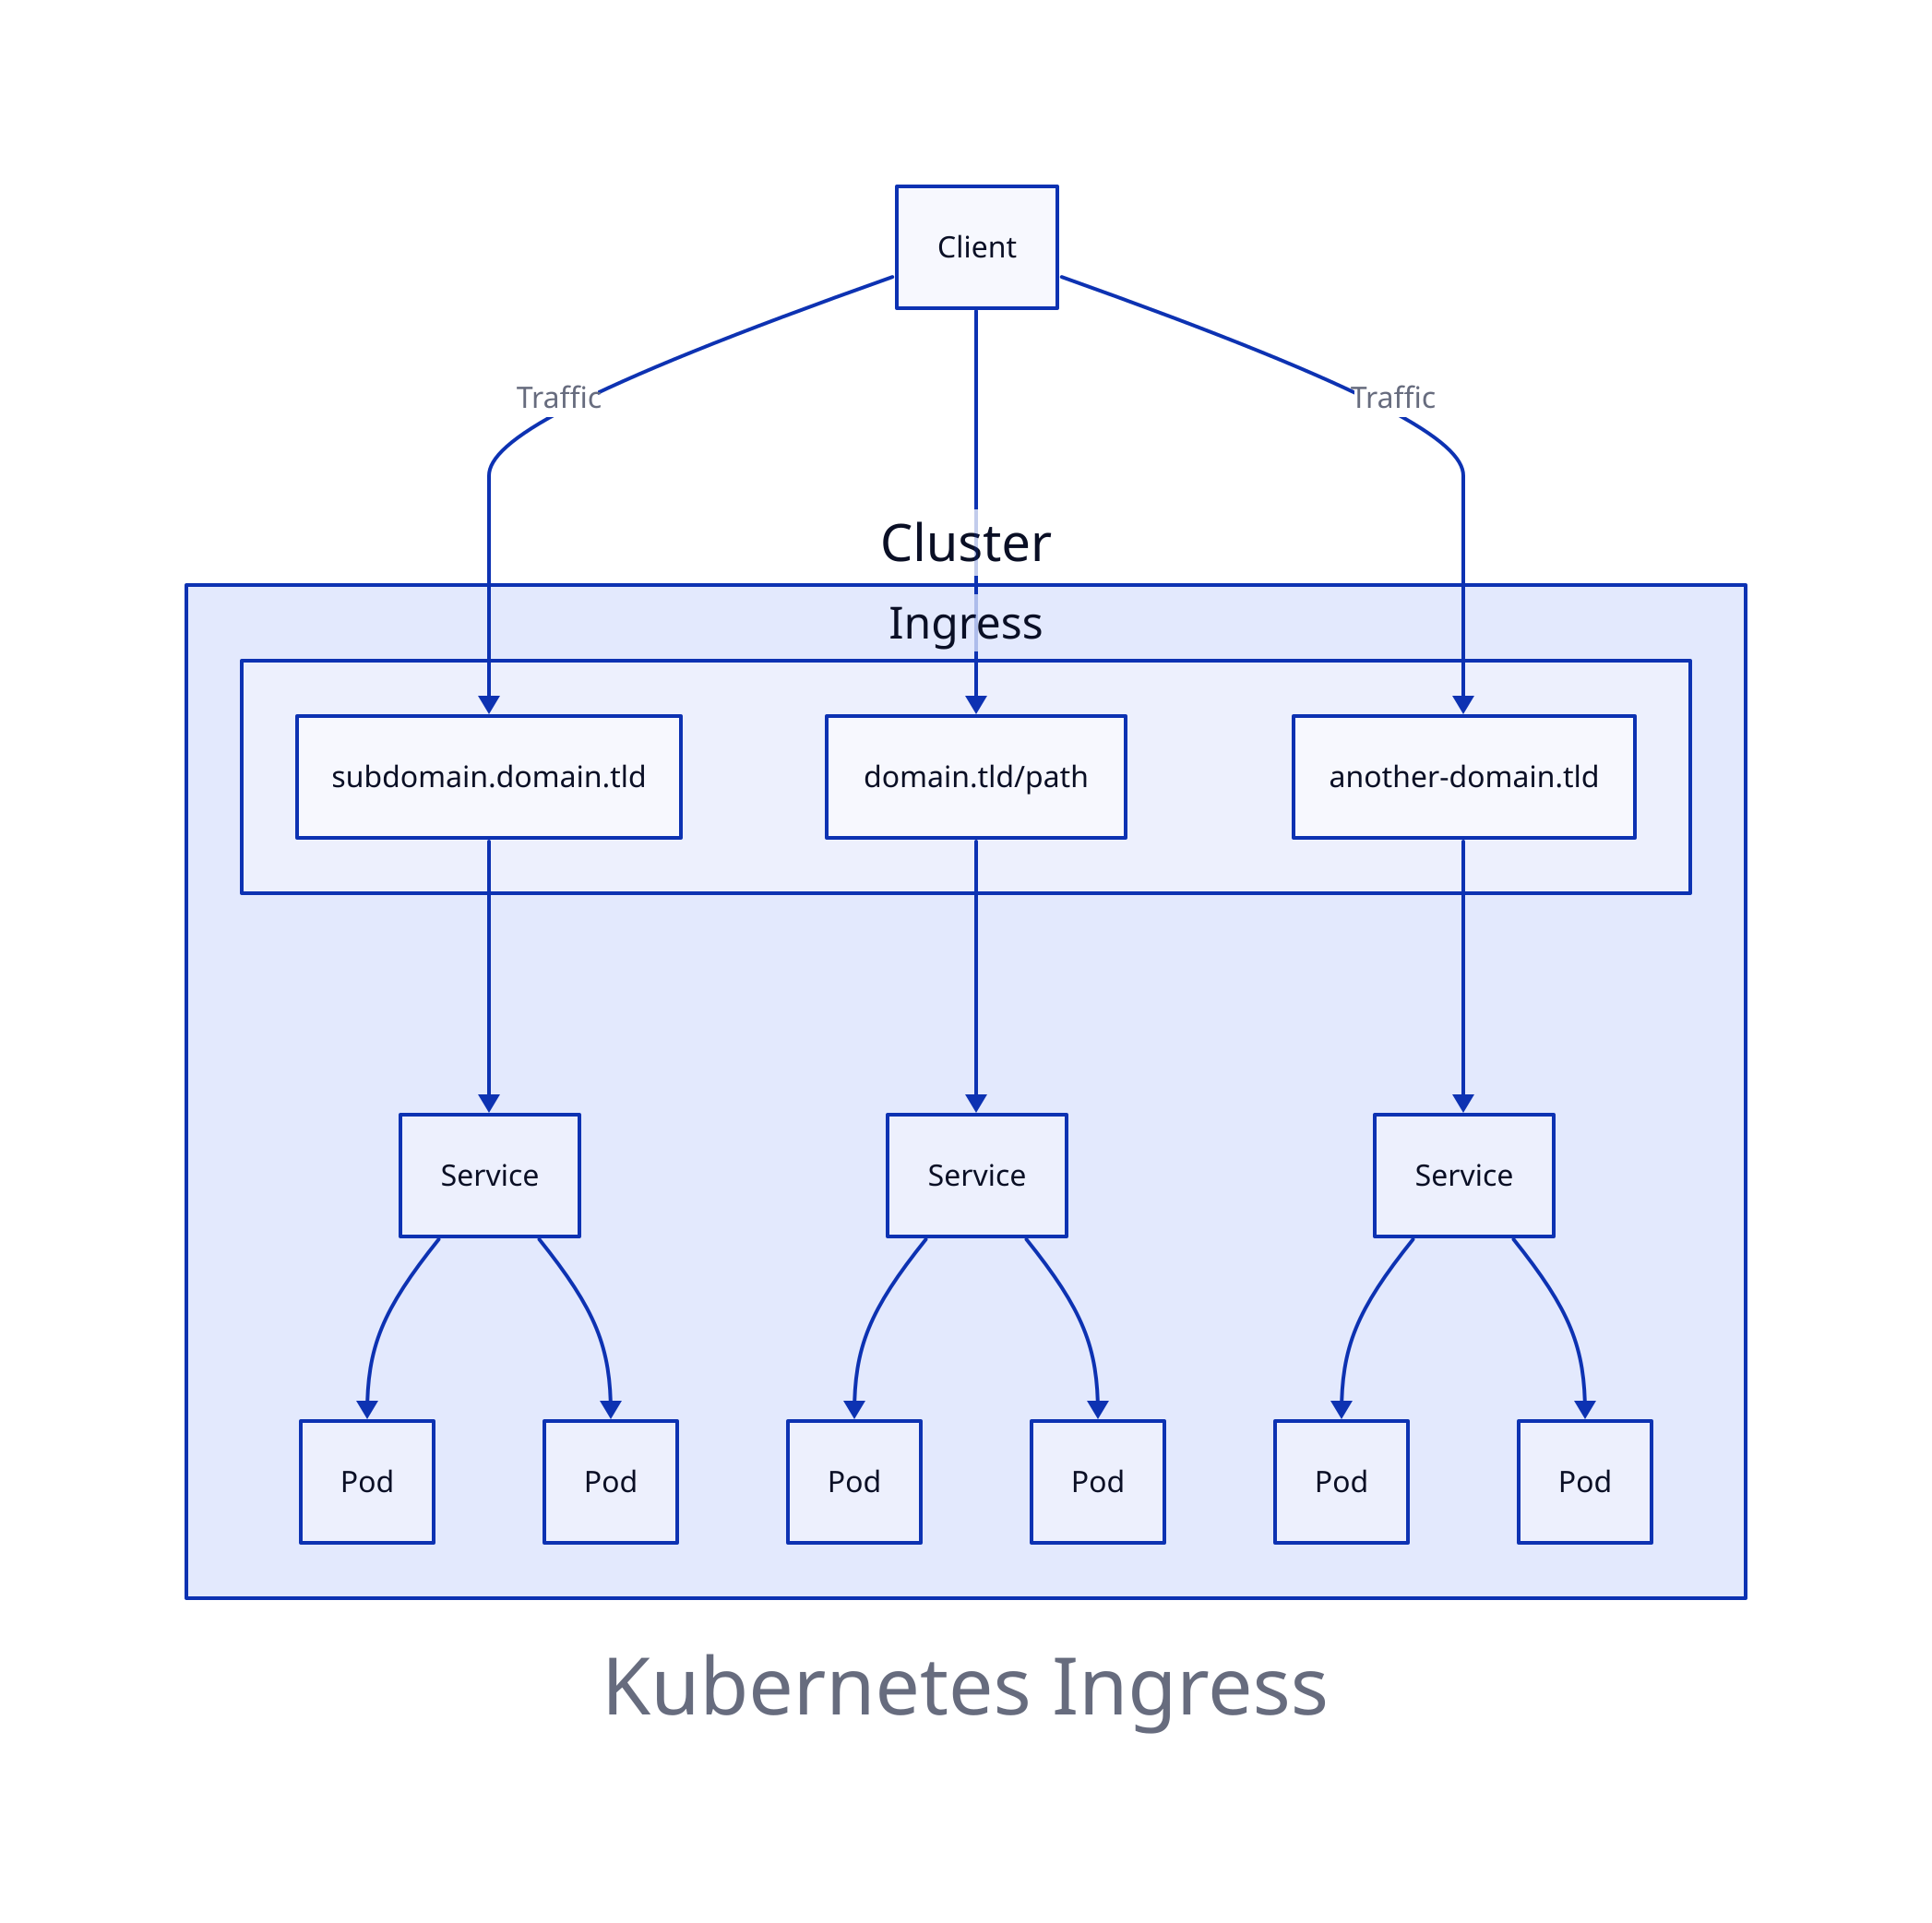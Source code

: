 client: Client
cluster: Cluster {
  service: Ingress
  service_1: Service
  service_2: Service
  service_3: Service

  pod_1: Pod
  pod_2: Pod
  pod_3: Pod
  pod_4: Pod
  pod_5: Pod
  pod_6: Pod
}

client -> cluster.service.adress_1: Traffic
client -> cluster.service.adress_2
client -> cluster.service.adress_3: Traffic

cluster.service.adress_1 -> cluster.service_1
cluster.service.adress_2 -> cluster.service_2
cluster.service.adress_3 -> cluster.service_3

cluster.service_1 -> cluster.pod_1
cluster.service_1 -> cluster.pod_2
cluster.service_2 -> cluster.pod_3
cluster.service_2 -> cluster.pod_4
cluster.service_3 -> cluster.pod_5
cluster.service_3 -> cluster.pod_6

cluster.service: {
  adress_1: subdomain.domain.tld
  adress_2: domain.tld/path
  adress_3: another-domain.tld
}

title1: Kubernetes Ingress {
  shape: text
  near: bottom-center
  style: {
    font-size: 43
    italic: true
  }
}

